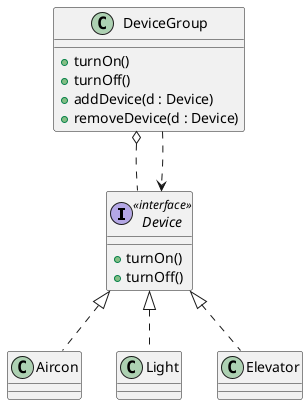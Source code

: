 @startuml
'https://plantuml.com/class-diagram

interface Device<<interface>> {
+ turnOn()
+ turnOff()
}

class DeviceGroup {
+ turnOn()
+ turnOff()
+ addDevice(d : Device)
+ removeDevice(d : Device)
}

Device <|.. Aircon
Device <|.. Light
Device <|.. Elevator

DeviceGroup o.. Device
DeviceGroup ..> Device

@enduml
